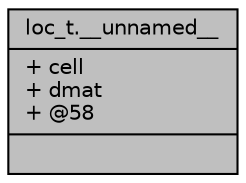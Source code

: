 digraph "loc_t.__unnamed__"
{
 // INTERACTIVE_SVG=YES
  bgcolor="transparent";
  edge [fontname="Helvetica",fontsize="10",labelfontname="Helvetica",labelfontsize="10"];
  node [fontname="Helvetica",fontsize="10",shape=record];
  Node188 [label="{loc_t.__unnamed__\n|+ cell\l+ dmat\l+ @58\l|}",height=0.2,width=0.4,color="black", fillcolor="grey75", style="filled", fontcolor="black"];
}

